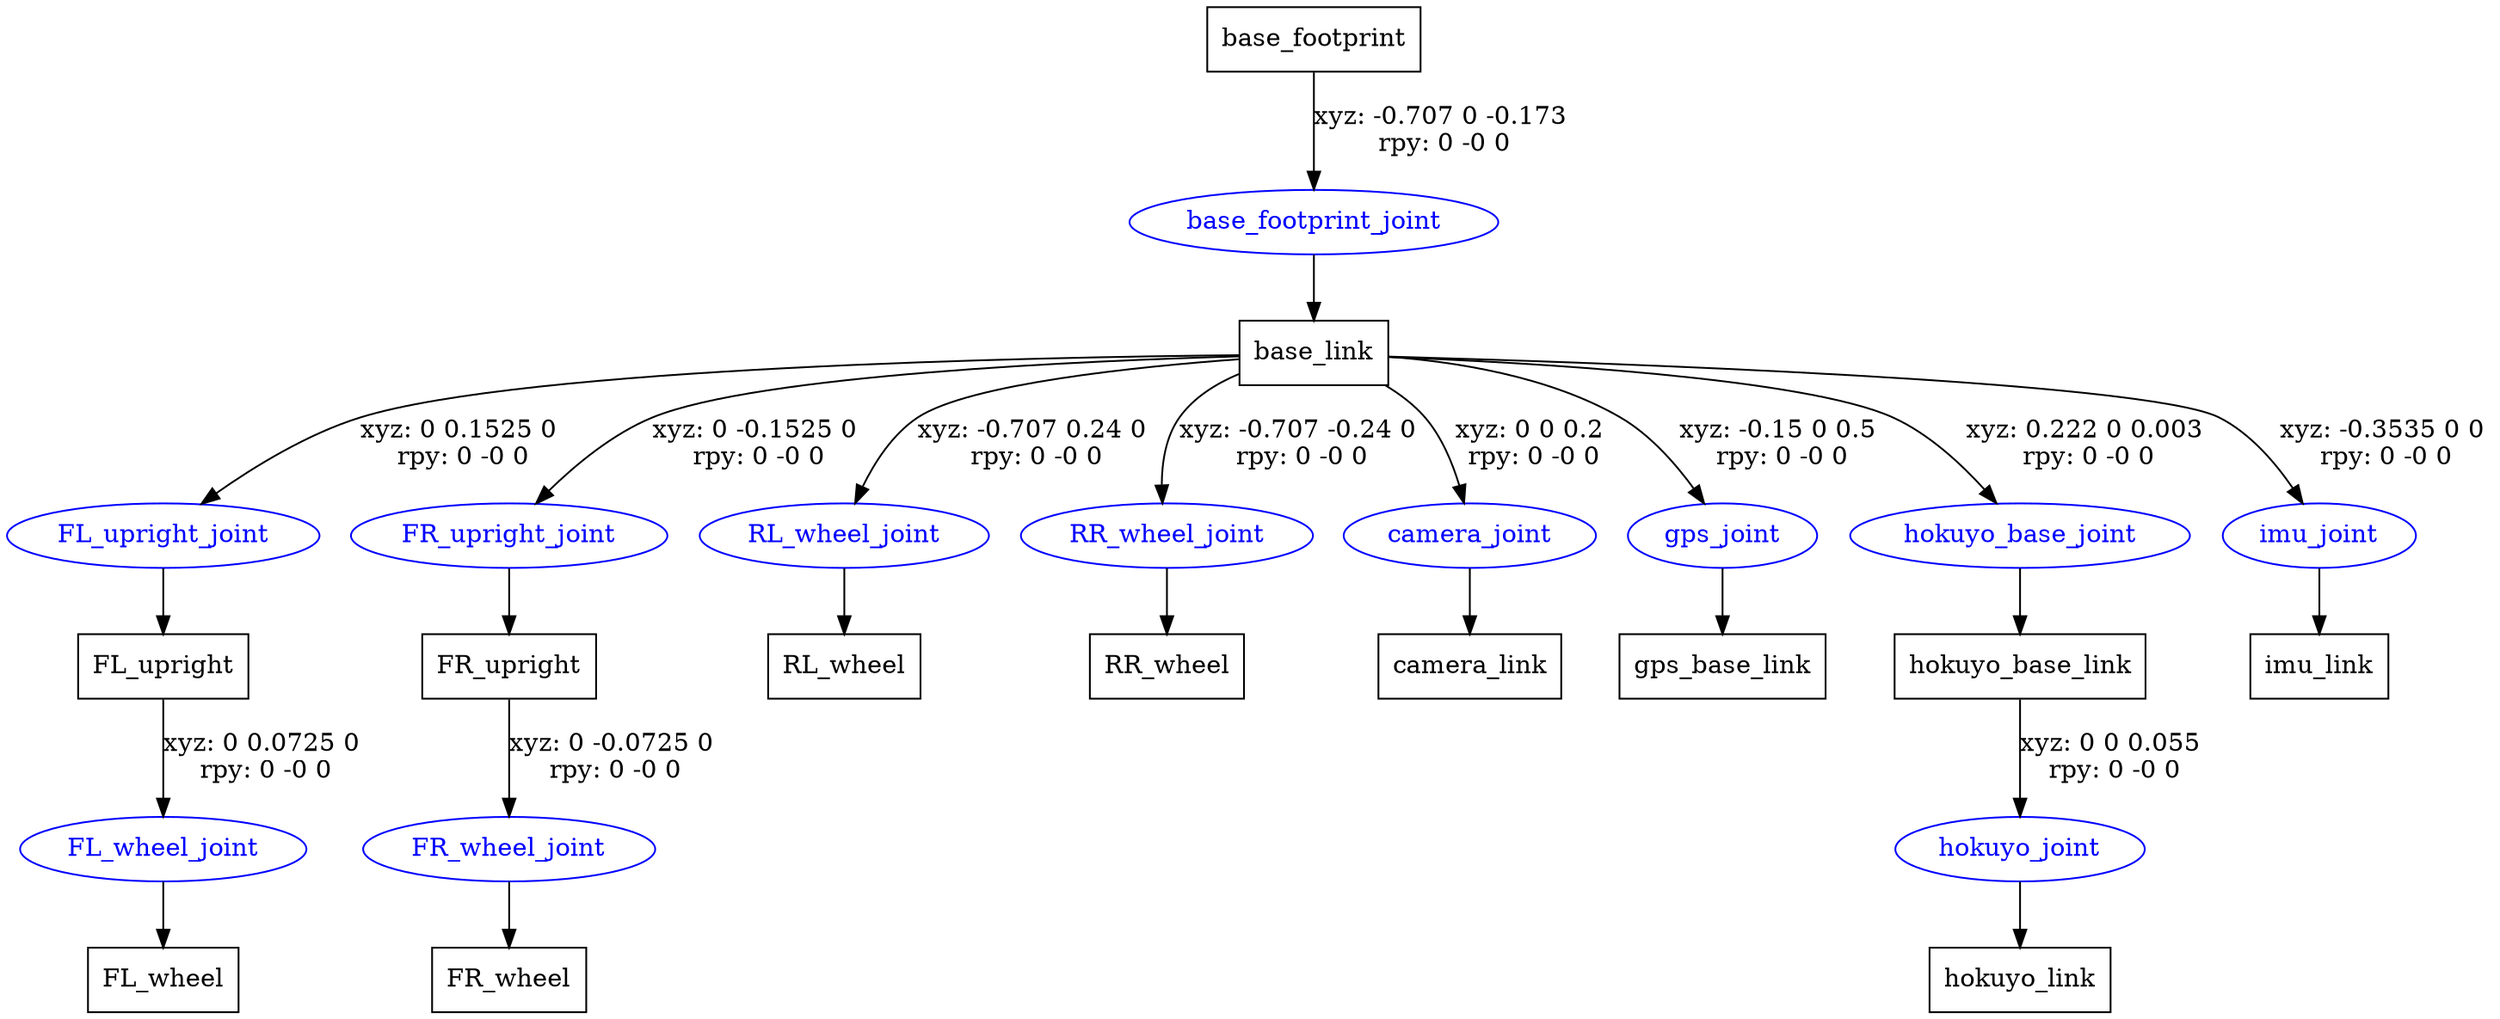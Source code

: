 digraph G {
node [shape=box];
"base_footprint" [label="base_footprint"];
"base_link" [label="base_link"];
"FL_upright" [label="FL_upright"];
"FL_wheel" [label="FL_wheel"];
"FR_upright" [label="FR_upright"];
"FR_wheel" [label="FR_wheel"];
"RL_wheel" [label="RL_wheel"];
"RR_wheel" [label="RR_wheel"];
"camera_link" [label="camera_link"];
"gps_base_link" [label="gps_base_link"];
"hokuyo_base_link" [label="hokuyo_base_link"];
"hokuyo_link" [label="hokuyo_link"];
"imu_link" [label="imu_link"];
node [shape=ellipse, color=blue, fontcolor=blue];
"base_footprint" -> "base_footprint_joint" [label="xyz: -0.707 0 -0.173 \nrpy: 0 -0 0"]
"base_footprint_joint" -> "base_link"
"base_link" -> "FL_upright_joint" [label="xyz: 0 0.1525 0 \nrpy: 0 -0 0"]
"FL_upright_joint" -> "FL_upright"
"FL_upright" -> "FL_wheel_joint" [label="xyz: 0 0.0725 0 \nrpy: 0 -0 0"]
"FL_wheel_joint" -> "FL_wheel"
"base_link" -> "FR_upright_joint" [label="xyz: 0 -0.1525 0 \nrpy: 0 -0 0"]
"FR_upright_joint" -> "FR_upright"
"FR_upright" -> "FR_wheel_joint" [label="xyz: 0 -0.0725 0 \nrpy: 0 -0 0"]
"FR_wheel_joint" -> "FR_wheel"
"base_link" -> "RL_wheel_joint" [label="xyz: -0.707 0.24 0 \nrpy: 0 -0 0"]
"RL_wheel_joint" -> "RL_wheel"
"base_link" -> "RR_wheel_joint" [label="xyz: -0.707 -0.24 0 \nrpy: 0 -0 0"]
"RR_wheel_joint" -> "RR_wheel"
"base_link" -> "camera_joint" [label="xyz: 0 0 0.2 \nrpy: 0 -0 0"]
"camera_joint" -> "camera_link"
"base_link" -> "gps_joint" [label="xyz: -0.15 0 0.5 \nrpy: 0 -0 0"]
"gps_joint" -> "gps_base_link"
"base_link" -> "hokuyo_base_joint" [label="xyz: 0.222 0 0.003 \nrpy: 0 -0 0"]
"hokuyo_base_joint" -> "hokuyo_base_link"
"hokuyo_base_link" -> "hokuyo_joint" [label="xyz: 0 0 0.055 \nrpy: 0 -0 0"]
"hokuyo_joint" -> "hokuyo_link"
"base_link" -> "imu_joint" [label="xyz: -0.3535 0 0 \nrpy: 0 -0 0"]
"imu_joint" -> "imu_link"
}
